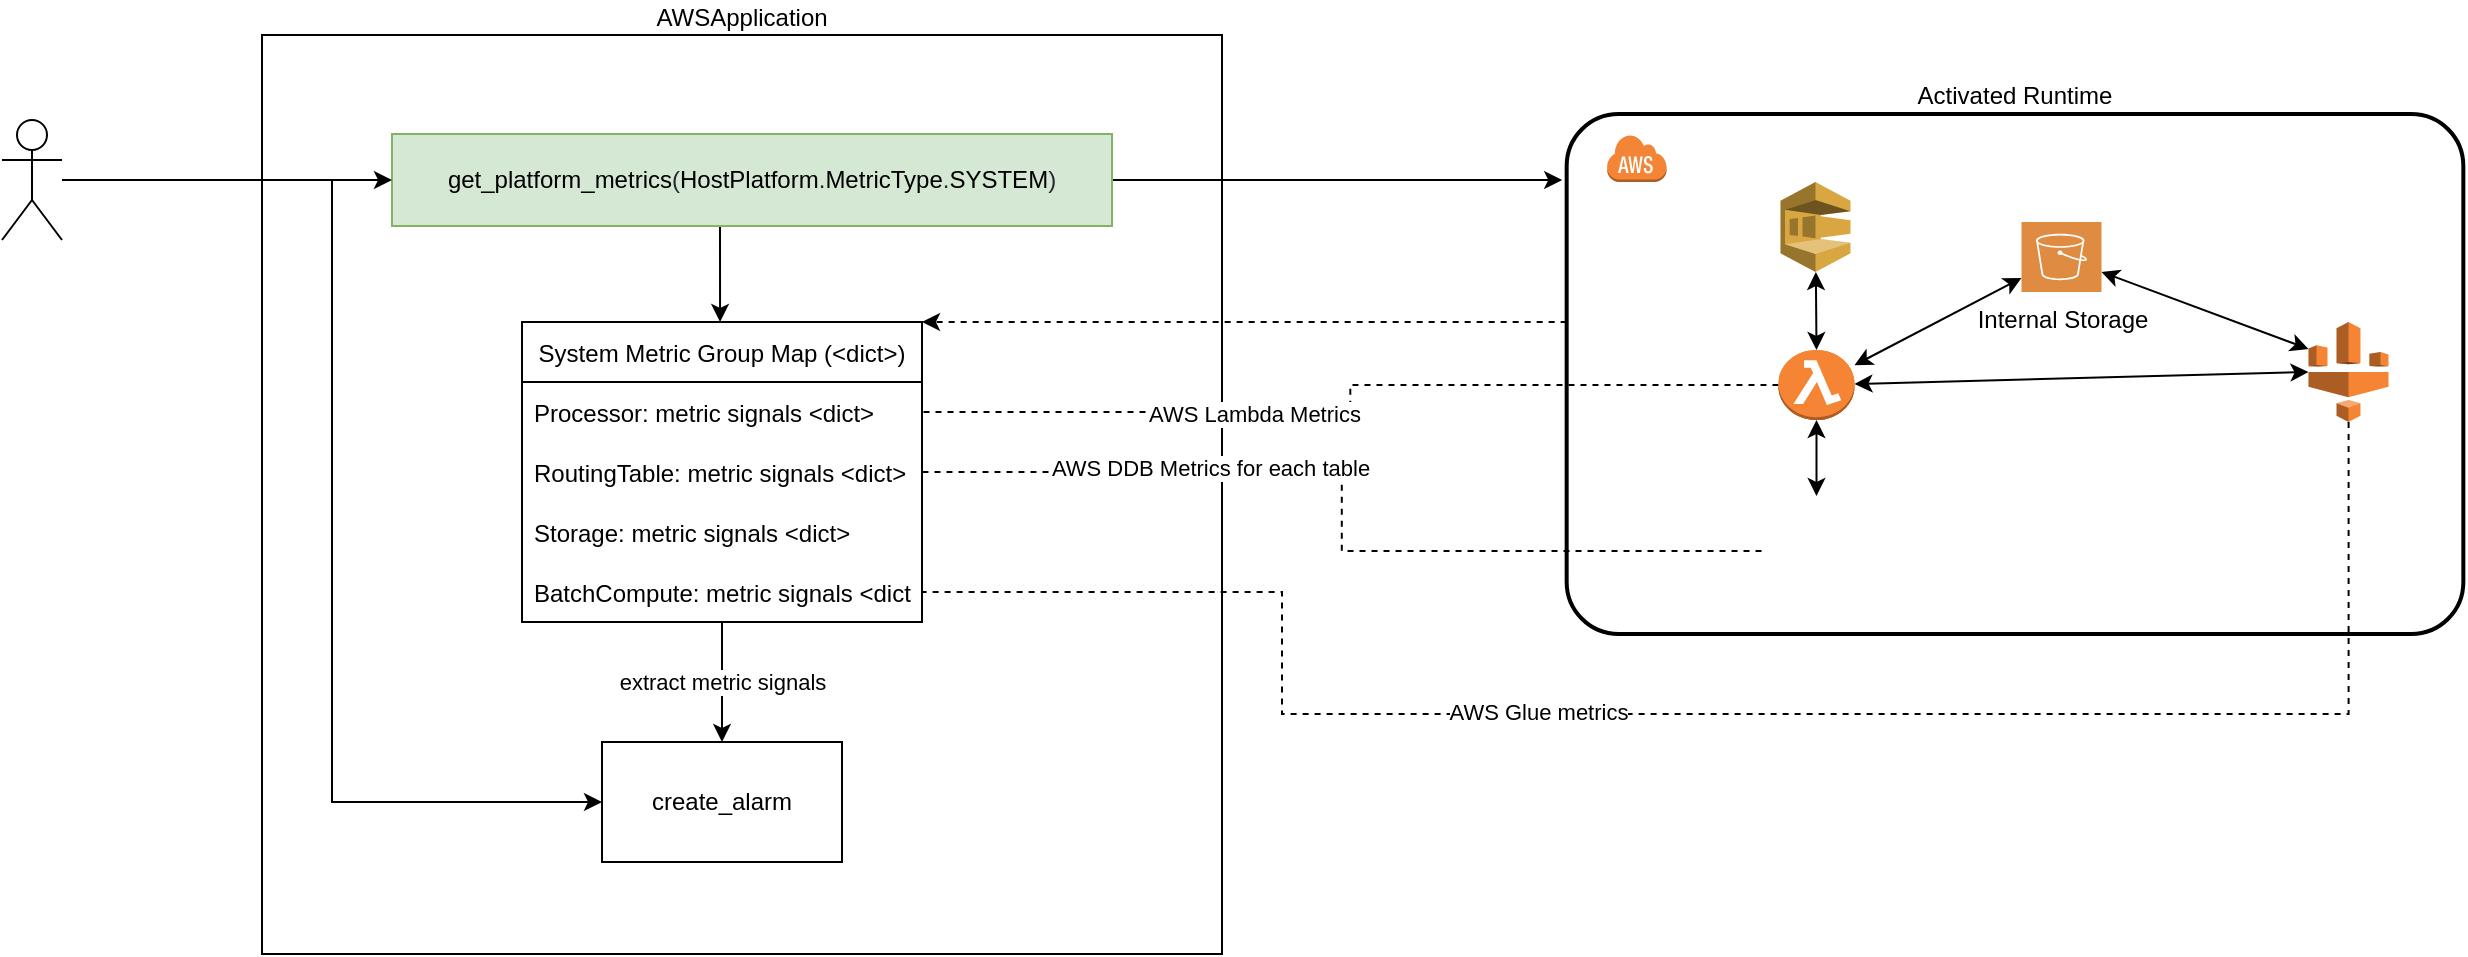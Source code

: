 <mxfile version="17.4.4" type="device"><diagram id="_3N5saQ89chFFdp5lcCa" name="Page-1"><mxGraphModel dx="1887" dy="2125" grid="1" gridSize="10" guides="1" tooltips="1" connect="1" arrows="1" fold="1" page="1" pageScale="1" pageWidth="850" pageHeight="1100" math="0" shadow="0"><root><mxCell id="0"/><mxCell id="1" parent="0"/><mxCell id="wTECQMr3WTjiV0ZGNVPb-17" value="AWSApplication" style="rounded=0;whiteSpace=wrap;html=1;labelPosition=center;verticalLabelPosition=top;align=center;verticalAlign=bottom;" vertex="1" parent="1"><mxGeometry x="470" y="-989.5" width="480" height="459.5" as="geometry"/></mxCell><mxCell id="wTECQMr3WTjiV0ZGNVPb-25" style="edgeStyle=orthogonalEdgeStyle;rounded=0;orthogonalLoop=1;jettySize=auto;html=1;entryX=1;entryY=0;entryDx=0;entryDy=0;dashed=1;" edge="1" parent="1" source="wTECQMr3WTjiV0ZGNVPb-2" target="wTECQMr3WTjiV0ZGNVPb-21"><mxGeometry relative="1" as="geometry"><Array as="points"><mxPoint x="920" y="-846"/><mxPoint x="920" y="-846"/></Array></mxGeometry></mxCell><mxCell id="wTECQMr3WTjiV0ZGNVPb-2" value="Activated Runtime" style="rounded=1;arcSize=10;dashed=0;fillColor=none;gradientColor=none;strokeWidth=2;labelPosition=center;verticalLabelPosition=top;align=center;verticalAlign=bottom;" vertex="1" parent="1"><mxGeometry x="1122.33" y="-950" width="448.34" height="260" as="geometry"/></mxCell><mxCell id="wTECQMr3WTjiV0ZGNVPb-4" value="" style="dashed=0;html=1;shape=mxgraph.aws3.cloud;fillColor=#F58536;gradientColor=none;dashed=0;" vertex="1" parent="1"><mxGeometry x="1142.33" y="-940" width="30" height="24" as="geometry"/></mxCell><mxCell id="wTECQMr3WTjiV0ZGNVPb-5" value="" style="outlineConnect=0;dashed=0;verticalLabelPosition=bottom;verticalAlign=top;align=center;html=1;shape=mxgraph.aws3.lambda_function;fillColor=#F58534;gradientColor=none;" vertex="1" parent="1"><mxGeometry x="1228.25" y="-832" width="38" height="35" as="geometry"/></mxCell><mxCell id="wTECQMr3WTjiV0ZGNVPb-32" style="edgeStyle=orthogonalEdgeStyle;rounded=0;orthogonalLoop=1;jettySize=auto;html=1;entryX=1;entryY=0.5;entryDx=0;entryDy=0;dashed=1;endArrow=none;endFill=0;" edge="1" parent="1" source="wTECQMr3WTjiV0ZGNVPb-6" target="wTECQMr3WTjiV0ZGNVPb-23"><mxGeometry relative="1" as="geometry"/></mxCell><mxCell id="wTECQMr3WTjiV0ZGNVPb-34" value="AWS DDB Metrics for each table" style="edgeLabel;html=1;align=center;verticalAlign=middle;resizable=0;points=[];" vertex="1" connectable="0" parent="wTECQMr3WTjiV0ZGNVPb-32"><mxGeometry x="0.376" y="-2" relative="1" as="geometry"><mxPoint as="offset"/></mxGeometry></mxCell><mxCell id="wTECQMr3WTjiV0ZGNVPb-6" value="" style="shape=image;html=1;verticalAlign=top;verticalLabelPosition=bottom;labelBackgroundColor=#ffffff;imageAspect=0;aspect=fixed;image=https://cdn2.iconfinder.com/data/icons/amazon-aws-stencils/100/Database_copy_DynamoDB-128.png" vertex="1" parent="1"><mxGeometry x="1219.75" y="-759" width="55" height="55" as="geometry"/></mxCell><mxCell id="wTECQMr3WTjiV0ZGNVPb-36" style="edgeStyle=orthogonalEdgeStyle;rounded=0;orthogonalLoop=1;jettySize=auto;html=1;dashed=1;endArrow=none;endFill=0;" edge="1" parent="1" source="wTECQMr3WTjiV0ZGNVPb-7" target="wTECQMr3WTjiV0ZGNVPb-35"><mxGeometry relative="1" as="geometry"><Array as="points"><mxPoint x="1513" y="-650"/><mxPoint x="980" y="-650"/><mxPoint x="980" y="-711"/></Array></mxGeometry></mxCell><mxCell id="wTECQMr3WTjiV0ZGNVPb-37" value="AWS Glue metrics" style="edgeLabel;html=1;align=center;verticalAlign=middle;resizable=0;points=[];" vertex="1" connectable="0" parent="wTECQMr3WTjiV0ZGNVPb-36"><mxGeometry x="0.2" y="-1" relative="1" as="geometry"><mxPoint as="offset"/></mxGeometry></mxCell><mxCell id="wTECQMr3WTjiV0ZGNVPb-7" value="" style="outlineConnect=0;dashed=0;verticalLabelPosition=bottom;verticalAlign=top;align=center;html=1;shape=mxgraph.aws3.glue;fillColor=#F58534;gradientColor=none;" vertex="1" parent="1"><mxGeometry x="1493.25" y="-846" width="40" height="50" as="geometry"/></mxCell><mxCell id="wTECQMr3WTjiV0ZGNVPb-8" value="Internal Storage" style="pointerEvents=1;shadow=0;dashed=0;html=1;strokeColor=none;fillColor=#DF8C42;labelPosition=center;verticalLabelPosition=bottom;verticalAlign=top;align=center;outlineConnect=0;shape=mxgraph.veeam2.aws_s3;" vertex="1" parent="1"><mxGeometry x="1349.75" y="-896" width="40" height="35" as="geometry"/></mxCell><mxCell id="wTECQMr3WTjiV0ZGNVPb-9" value="" style="endArrow=classic;startArrow=classic;html=1;exitX=0.5;exitY=0;exitDx=0;exitDy=0;entryX=0.5;entryY=1;entryDx=0;entryDy=0;entryPerimeter=0;" edge="1" parent="1" source="wTECQMr3WTjiV0ZGNVPb-6" target="wTECQMr3WTjiV0ZGNVPb-5"><mxGeometry width="50" height="50" relative="1" as="geometry"><mxPoint x="1353.25" y="-729" as="sourcePoint"/><mxPoint x="1403.25" y="-779" as="targetPoint"/></mxGeometry></mxCell><mxCell id="wTECQMr3WTjiV0ZGNVPb-10" value="" style="endArrow=classic;startArrow=classic;html=1;" edge="1" parent="1" source="wTECQMr3WTjiV0ZGNVPb-5" target="wTECQMr3WTjiV0ZGNVPb-8"><mxGeometry width="50" height="50" relative="1" as="geometry"><mxPoint x="1263.75" y="-769" as="sourcePoint"/><mxPoint x="1263.75" y="-807.0" as="targetPoint"/></mxGeometry></mxCell><mxCell id="wTECQMr3WTjiV0ZGNVPb-11" value="" style="endArrow=classic;startArrow=classic;html=1;exitX=0;exitY=0.27;exitDx=0;exitDy=0;exitPerimeter=0;" edge="1" parent="1" source="wTECQMr3WTjiV0ZGNVPb-7" target="wTECQMr3WTjiV0ZGNVPb-8"><mxGeometry width="50" height="50" relative="1" as="geometry"><mxPoint x="1298.25" y="-863.498" as="sourcePoint"/><mxPoint x="1353.25" y="-896.176" as="targetPoint"/></mxGeometry></mxCell><mxCell id="wTECQMr3WTjiV0ZGNVPb-12" value="" style="endArrow=classic;startArrow=classic;html=1;entryX=0;entryY=0.5;entryDx=0;entryDy=0;entryPerimeter=0;" edge="1" parent="1" source="wTECQMr3WTjiV0ZGNVPb-5" target="wTECQMr3WTjiV0ZGNVPb-7"><mxGeometry width="50" height="50" relative="1" as="geometry"><mxPoint x="1333.25" y="-769" as="sourcePoint"/><mxPoint x="1383.25" y="-819" as="targetPoint"/></mxGeometry></mxCell><mxCell id="wTECQMr3WTjiV0ZGNVPb-13" value="" style="endArrow=classic;startArrow=classic;html=1;exitX=0.5;exitY=0;exitDx=0;exitDy=0;exitPerimeter=0;" edge="1" parent="1" source="wTECQMr3WTjiV0ZGNVPb-5" target="wTECQMr3WTjiV0ZGNVPb-14"><mxGeometry width="50" height="50" relative="1" as="geometry"><mxPoint x="1263.25" y="-829" as="sourcePoint"/><mxPoint x="1268.19" y="-884" as="targetPoint"/></mxGeometry></mxCell><mxCell id="wTECQMr3WTjiV0ZGNVPb-14" value="" style="outlineConnect=0;dashed=0;verticalLabelPosition=bottom;verticalAlign=top;align=center;html=1;shape=mxgraph.aws3.sqs;fillColor=#D9A741;gradientColor=none;" vertex="1" parent="1"><mxGeometry x="1229.25" y="-916" width="35" height="45" as="geometry"/></mxCell><mxCell id="wTECQMr3WTjiV0ZGNVPb-31" style="edgeStyle=orthogonalEdgeStyle;rounded=0;orthogonalLoop=1;jettySize=auto;html=1;entryX=1;entryY=0.5;entryDx=0;entryDy=0;dashed=1;endArrow=none;endFill=0;" edge="1" parent="1" source="wTECQMr3WTjiV0ZGNVPb-15" target="wTECQMr3WTjiV0ZGNVPb-22"><mxGeometry relative="1" as="geometry"/></mxCell><mxCell id="wTECQMr3WTjiV0ZGNVPb-33" value="AWS Lambda Metrics" style="edgeLabel;html=1;align=center;verticalAlign=middle;resizable=0;points=[];" vertex="1" connectable="0" parent="wTECQMr3WTjiV0ZGNVPb-31"><mxGeometry x="0.25" y="1" relative="1" as="geometry"><mxPoint as="offset"/></mxGeometry></mxCell><mxCell id="wTECQMr3WTjiV0ZGNVPb-15" value="" style="outlineConnect=0;dashed=0;verticalLabelPosition=bottom;verticalAlign=top;align=center;html=1;shape=mxgraph.aws3.lambda_function;fillColor=#F58534;gradientColor=none;" vertex="1" parent="1"><mxGeometry x="1228.25" y="-832" width="38" height="35" as="geometry"/></mxCell><mxCell id="wTECQMr3WTjiV0ZGNVPb-19" style="edgeStyle=orthogonalEdgeStyle;rounded=0;orthogonalLoop=1;jettySize=auto;html=1;entryX=-0.005;entryY=0.127;entryDx=0;entryDy=0;entryPerimeter=0;" edge="1" parent="1" source="wTECQMr3WTjiV0ZGNVPb-18" target="wTECQMr3WTjiV0ZGNVPb-2"><mxGeometry relative="1" as="geometry"/></mxCell><mxCell id="wTECQMr3WTjiV0ZGNVPb-38" style="edgeStyle=orthogonalEdgeStyle;rounded=0;orthogonalLoop=1;jettySize=auto;html=1;endArrow=classic;endFill=1;" edge="1" parent="1"><mxGeometry relative="1" as="geometry"><mxPoint x="702" y="-894" as="sourcePoint"/><mxPoint x="699.037" y="-846" as="targetPoint"/><Array as="points"><mxPoint x="699" y="-894"/></Array></mxGeometry></mxCell><mxCell id="wTECQMr3WTjiV0ZGNVPb-18" value="&lt;span class=&quot;pl-en&quot; style=&quot;box-sizing: border-box; font-size: 12px; font-style: normal; font-weight: 400; letter-spacing: normal; text-indent: 0px; text-transform: none; word-spacing: 0px;&quot;&gt;&lt;span class=&quot;pl-token&quot; style=&quot;box-sizing: border-box&quot;&gt;get_platform_metrics&lt;/span&gt;&lt;/span&gt;&lt;span style=&quot;color: rgb(36, 41, 47); font-size: 12px; font-style: normal; font-weight: 400; letter-spacing: normal; text-indent: 0px; text-transform: none; word-spacing: 0px; display: inline; float: none;&quot;&gt;(&lt;/span&gt;&lt;span class=&quot;pl-v&quot; style=&quot;box-sizing: border-box; font-size: 12px; font-style: normal; font-weight: 400; letter-spacing: normal; text-indent: 0px; text-transform: none; word-spacing: 0px;&quot;&gt;&lt;span class=&quot;pl-token&quot; style=&quot;box-sizing: border-box&quot;&gt;HostPlatform&lt;/span&gt;&lt;/span&gt;&lt;span style=&quot;color: rgb(36, 41, 47); font-size: 12px; font-style: normal; font-weight: 400; letter-spacing: normal; text-indent: 0px; text-transform: none; word-spacing: 0px; display: inline; float: none;&quot;&gt;.&lt;/span&gt;&lt;span class=&quot;pl-v&quot; style=&quot;box-sizing: border-box; font-size: 12px; font-style: normal; font-weight: 400; letter-spacing: normal; text-indent: 0px; text-transform: none; word-spacing: 0px;&quot;&gt;&lt;span class=&quot;pl-token&quot; style=&quot;box-sizing: border-box&quot;&gt;MetricType&lt;/span&gt;&lt;/span&gt;&lt;span style=&quot;color: rgb(36, 41, 47); font-size: 12px; font-style: normal; font-weight: 400; letter-spacing: normal; text-indent: 0px; text-transform: none; word-spacing: 0px; display: inline; float: none;&quot;&gt;.&lt;/span&gt;&lt;span class=&quot;pl-v&quot; style=&quot;box-sizing: border-box; font-size: 12px; font-style: normal; font-weight: 400; letter-spacing: normal; text-indent: 0px; text-transform: none; word-spacing: 0px;&quot;&gt;&lt;span class=&quot;pl-token&quot; style=&quot;box-sizing: border-box&quot;&gt;SYSTEM&lt;/span&gt;&lt;/span&gt;&lt;span style=&quot;color: rgb(36, 41, 47); font-size: 12px; font-style: normal; font-weight: 400; letter-spacing: normal; text-indent: 0px; text-transform: none; word-spacing: 0px; display: inline; float: none;&quot;&gt;)&lt;/span&gt;" style="rounded=0;whiteSpace=wrap;html=1;labelPosition=center;verticalLabelPosition=middle;align=center;verticalAlign=middle;fillColor=#d5e8d4;strokeColor=#82b366;labelBackgroundColor=#D5E8D4;" vertex="1" parent="1"><mxGeometry x="535" y="-940" width="360" height="46" as="geometry"/></mxCell><mxCell id="wTECQMr3WTjiV0ZGNVPb-29" value="extract metric signals" style="edgeStyle=orthogonalEdgeStyle;rounded=0;orthogonalLoop=1;jettySize=auto;html=1;" edge="1" parent="1" source="wTECQMr3WTjiV0ZGNVPb-21" target="wTECQMr3WTjiV0ZGNVPb-28"><mxGeometry relative="1" as="geometry"/></mxCell><mxCell id="wTECQMr3WTjiV0ZGNVPb-21" value="System Metric Group Map (&lt;dict&gt;)" style="swimlane;fontStyle=0;childLayout=stackLayout;horizontal=1;startSize=30;horizontalStack=0;resizeParent=1;resizeParentMax=0;resizeLast=0;collapsible=1;marginBottom=0;" vertex="1" parent="1"><mxGeometry x="600" y="-846" width="200" height="150" as="geometry"/></mxCell><mxCell id="wTECQMr3WTjiV0ZGNVPb-22" value="Processor: metric signals &lt;dict&gt;" style="text;strokeColor=none;fillColor=none;align=left;verticalAlign=middle;spacingLeft=4;spacingRight=4;overflow=hidden;points=[[0,0.5],[1,0.5]];portConstraint=eastwest;rotatable=0;" vertex="1" parent="wTECQMr3WTjiV0ZGNVPb-21"><mxGeometry y="30" width="200" height="30" as="geometry"/></mxCell><mxCell id="wTECQMr3WTjiV0ZGNVPb-23" value="RoutingTable: metric signals &lt;dict&gt;" style="text;strokeColor=none;fillColor=none;align=left;verticalAlign=middle;spacingLeft=4;spacingRight=4;overflow=hidden;points=[[0,0.5],[1,0.5]];portConstraint=eastwest;rotatable=0;" vertex="1" parent="wTECQMr3WTjiV0ZGNVPb-21"><mxGeometry y="60" width="200" height="30" as="geometry"/></mxCell><mxCell id="wTECQMr3WTjiV0ZGNVPb-24" value="Storage: metric signals &lt;dict&gt;" style="text;strokeColor=none;fillColor=none;align=left;verticalAlign=middle;spacingLeft=4;spacingRight=4;overflow=hidden;points=[[0,0.5],[1,0.5]];portConstraint=eastwest;rotatable=0;" vertex="1" parent="wTECQMr3WTjiV0ZGNVPb-21"><mxGeometry y="90" width="200" height="30" as="geometry"/></mxCell><mxCell id="wTECQMr3WTjiV0ZGNVPb-35" value="BatchCompute: metric signals &lt;dict&gt;" style="text;strokeColor=none;fillColor=none;align=left;verticalAlign=middle;spacingLeft=4;spacingRight=4;overflow=hidden;points=[[0,0.5],[1,0.5]];portConstraint=eastwest;rotatable=0;" vertex="1" parent="wTECQMr3WTjiV0ZGNVPb-21"><mxGeometry y="120" width="200" height="30" as="geometry"/></mxCell><mxCell id="wTECQMr3WTjiV0ZGNVPb-27" style="edgeStyle=orthogonalEdgeStyle;rounded=0;orthogonalLoop=1;jettySize=auto;html=1;entryX=0;entryY=0.5;entryDx=0;entryDy=0;" edge="1" parent="1" source="wTECQMr3WTjiV0ZGNVPb-26" target="wTECQMr3WTjiV0ZGNVPb-18"><mxGeometry relative="1" as="geometry"/></mxCell><mxCell id="wTECQMr3WTjiV0ZGNVPb-30" style="edgeStyle=orthogonalEdgeStyle;rounded=0;orthogonalLoop=1;jettySize=auto;html=1;entryX=0;entryY=0.5;entryDx=0;entryDy=0;" edge="1" parent="1" source="wTECQMr3WTjiV0ZGNVPb-26" target="wTECQMr3WTjiV0ZGNVPb-28"><mxGeometry relative="1" as="geometry"/></mxCell><mxCell id="wTECQMr3WTjiV0ZGNVPb-26" value="" style="shape=umlActor;verticalLabelPosition=bottom;verticalAlign=top;html=1;outlineConnect=0;" vertex="1" parent="1"><mxGeometry x="340" y="-947" width="30" height="60" as="geometry"/></mxCell><mxCell id="wTECQMr3WTjiV0ZGNVPb-28" value="create_alarm" style="rounded=0;whiteSpace=wrap;html=1;" vertex="1" parent="1"><mxGeometry x="640" y="-636" width="120" height="60" as="geometry"/></mxCell></root></mxGraphModel></diagram></mxfile>